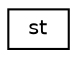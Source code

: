 digraph "Graphical Class Hierarchy"
{
  edge [fontname="Helvetica",fontsize="10",labelfontname="Helvetica",labelfontsize="10"];
  node [fontname="Helvetica",fontsize="10",shape=record];
  rankdir="LR";
  Node0 [label="st",height=0.2,width=0.4,color="black", fillcolor="white", style="filled",URL="$structst.html"];
}
